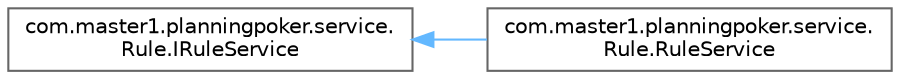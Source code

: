 digraph "Graphical Class Hierarchy"
{
 // LATEX_PDF_SIZE
  bgcolor="transparent";
  edge [fontname=Helvetica,fontsize=10,labelfontname=Helvetica,labelfontsize=10];
  node [fontname=Helvetica,fontsize=10,shape=box,height=0.2,width=0.4];
  rankdir="LR";
  Node0 [id="Node000000",label="com.master1.planningpoker.service.\lRule.IRuleService",height=0.2,width=0.4,color="grey40", fillcolor="white", style="filled",URL="$interfacecom_1_1master1_1_1planningpoker_1_1service_1_1_rule_1_1_i_rule_service.html",tooltip=" "];
  Node0 -> Node1 [id="edge4_Node000000_Node000001",dir="back",color="steelblue1",style="solid",tooltip=" "];
  Node1 [id="Node000001",label="com.master1.planningpoker.service.\lRule.RuleService",height=0.2,width=0.4,color="grey40", fillcolor="white", style="filled",URL="$classcom_1_1master1_1_1planningpoker_1_1service_1_1_rule_1_1_rule_service.html",tooltip=" "];
}
